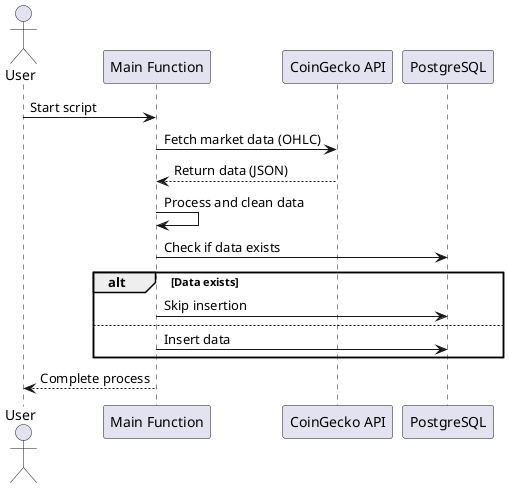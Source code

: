 @startuml
actor User as U
participant "Main Function" as MF
participant "CoinGecko API" as API
participant "PostgreSQL" as DB

U -> MF: Start script
MF -> API: Fetch market data (OHLC)
API --> MF: Return data (JSON)
MF -> MF: Process and clean data
MF -> DB: Check if data exists
alt Data exists
    MF -> DB: Skip insertion
else
    MF -> DB: Insert data
end
U <-- MF: Complete process
@enduml
